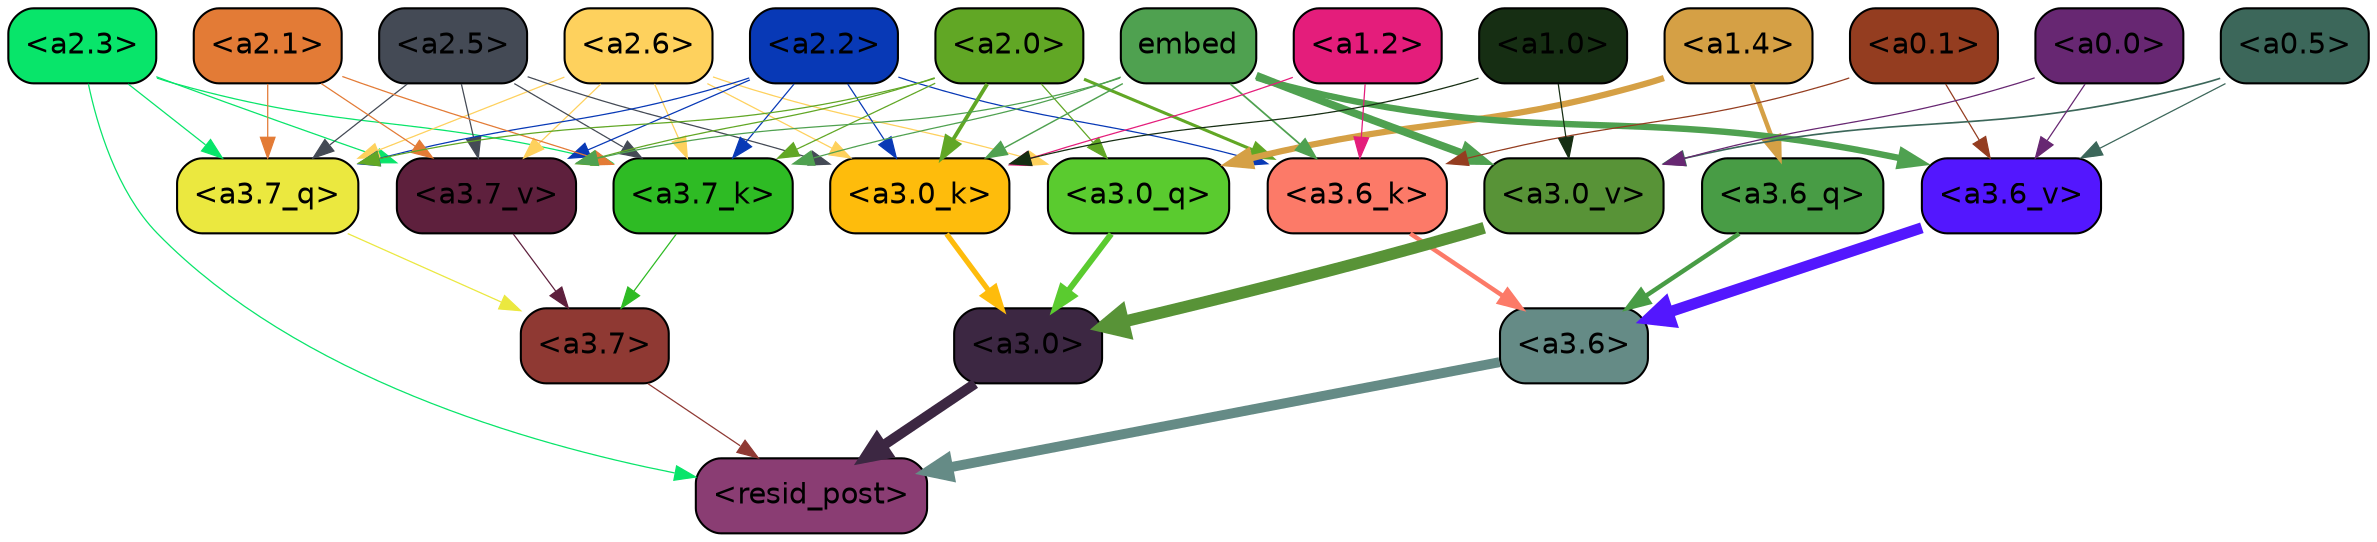 strict digraph "" {
	graph [bgcolor=transparent,
		layout=dot,
		overlap=false,
		splines=true
	];
	"<a3.7>"	[color=black,
		fillcolor="#8f3933",
		fontname=Helvetica,
		shape=box,
		style="filled, rounded"];
	"<resid_post>"	[color=black,
		fillcolor="#8a3d73",
		fontname=Helvetica,
		shape=box,
		style="filled, rounded"];
	"<a3.7>" -> "<resid_post>"	[color="#8f3933",
		penwidth=0.6];
	"<a3.6>"	[color=black,
		fillcolor="#658b86",
		fontname=Helvetica,
		shape=box,
		style="filled, rounded"];
	"<a3.6>" -> "<resid_post>"	[color="#658b86",
		penwidth=4.752790808677673];
	"<a3.0>"	[color=black,
		fillcolor="#3c2742",
		fontname=Helvetica,
		shape=box,
		style="filled, rounded"];
	"<a3.0>" -> "<resid_post>"	[color="#3c2742",
		penwidth=4.897669434547424];
	"<a2.3>"	[color=black,
		fillcolor="#08e56a",
		fontname=Helvetica,
		shape=box,
		style="filled, rounded"];
	"<a2.3>" -> "<resid_post>"	[color="#08e56a",
		penwidth=0.6];
	"<a3.7_q>"	[color=black,
		fillcolor="#ebe83f",
		fontname=Helvetica,
		shape=box,
		style="filled, rounded"];
	"<a2.3>" -> "<a3.7_q>"	[color="#08e56a",
		penwidth=0.6];
	"<a3.7_k>"	[color=black,
		fillcolor="#2ebb24",
		fontname=Helvetica,
		shape=box,
		style="filled, rounded"];
	"<a2.3>" -> "<a3.7_k>"	[color="#08e56a",
		penwidth=0.6];
	"<a3.7_v>"	[color=black,
		fillcolor="#5e203d",
		fontname=Helvetica,
		shape=box,
		style="filled, rounded"];
	"<a2.3>" -> "<a3.7_v>"	[color="#08e56a",
		penwidth=0.6];
	"<a3.7_q>" -> "<a3.7>"	[color="#ebe83f",
		penwidth=0.6];
	"<a3.6_q>"	[color=black,
		fillcolor="#489c45",
		fontname=Helvetica,
		shape=box,
		style="filled, rounded"];
	"<a3.6_q>" -> "<a3.6>"	[color="#489c45",
		penwidth=2.160832464694977];
	"<a3.0_q>"	[color=black,
		fillcolor="#5acb2f",
		fontname=Helvetica,
		shape=box,
		style="filled, rounded"];
	"<a3.0_q>" -> "<a3.0>"	[color="#5acb2f",
		penwidth=2.870753765106201];
	"<a3.7_k>" -> "<a3.7>"	[color="#2ebb24",
		penwidth=0.6];
	"<a3.6_k>"	[color=black,
		fillcolor="#fc7a68",
		fontname=Helvetica,
		shape=box,
		style="filled, rounded"];
	"<a3.6_k>" -> "<a3.6>"	[color="#fc7a68",
		penwidth=2.13908451795578];
	"<a3.0_k>"	[color=black,
		fillcolor="#febc0c",
		fontname=Helvetica,
		shape=box,
		style="filled, rounded"];
	"<a3.0_k>" -> "<a3.0>"	[color="#febc0c",
		penwidth=2.520303964614868];
	"<a3.7_v>" -> "<a3.7>"	[color="#5e203d",
		penwidth=0.6];
	"<a3.6_v>"	[color=black,
		fillcolor="#5317fe",
		fontname=Helvetica,
		shape=box,
		style="filled, rounded"];
	"<a3.6_v>" -> "<a3.6>"	[color="#5317fe",
		penwidth=5.297133803367615];
	"<a3.0_v>"	[color=black,
		fillcolor="#589337",
		fontname=Helvetica,
		shape=box,
		style="filled, rounded"];
	"<a3.0_v>" -> "<a3.0>"	[color="#589337",
		penwidth=5.680712580680847];
	"<a2.6>"	[color=black,
		fillcolor="#fed15d",
		fontname=Helvetica,
		shape=box,
		style="filled, rounded"];
	"<a2.6>" -> "<a3.7_q>"	[color="#fed15d",
		penwidth=0.6];
	"<a2.6>" -> "<a3.0_q>"	[color="#fed15d",
		penwidth=0.6];
	"<a2.6>" -> "<a3.7_k>"	[color="#fed15d",
		penwidth=0.6];
	"<a2.6>" -> "<a3.0_k>"	[color="#fed15d",
		penwidth=0.6];
	"<a2.6>" -> "<a3.7_v>"	[color="#fed15d",
		penwidth=0.6];
	"<a2.5>"	[color=black,
		fillcolor="#444a55",
		fontname=Helvetica,
		shape=box,
		style="filled, rounded"];
	"<a2.5>" -> "<a3.7_q>"	[color="#444a55",
		penwidth=0.6];
	"<a2.5>" -> "<a3.7_k>"	[color="#444a55",
		penwidth=0.6];
	"<a2.5>" -> "<a3.0_k>"	[color="#444a55",
		penwidth=0.6];
	"<a2.5>" -> "<a3.7_v>"	[color="#444a55",
		penwidth=0.6];
	"<a2.2>"	[color=black,
		fillcolor="#0839b6",
		fontname=Helvetica,
		shape=box,
		style="filled, rounded"];
	"<a2.2>" -> "<a3.7_q>"	[color="#0839b6",
		penwidth=0.6];
	"<a2.2>" -> "<a3.7_k>"	[color="#0839b6",
		penwidth=0.6];
	"<a2.2>" -> "<a3.6_k>"	[color="#0839b6",
		penwidth=0.6];
	"<a2.2>" -> "<a3.0_k>"	[color="#0839b6",
		penwidth=0.6];
	"<a2.2>" -> "<a3.7_v>"	[color="#0839b6",
		penwidth=0.6];
	"<a2.1>"	[color=black,
		fillcolor="#e37b36",
		fontname=Helvetica,
		shape=box,
		style="filled, rounded"];
	"<a2.1>" -> "<a3.7_q>"	[color="#e37b36",
		penwidth=0.6];
	"<a2.1>" -> "<a3.7_k>"	[color="#e37b36",
		penwidth=0.6];
	"<a2.1>" -> "<a3.7_v>"	[color="#e37b36",
		penwidth=0.6];
	"<a2.0>"	[color=black,
		fillcolor="#61a725",
		fontname=Helvetica,
		shape=box,
		style="filled, rounded"];
	"<a2.0>" -> "<a3.7_q>"	[color="#61a725",
		penwidth=0.6];
	"<a2.0>" -> "<a3.0_q>"	[color="#61a725",
		penwidth=0.6];
	"<a2.0>" -> "<a3.7_k>"	[color="#61a725",
		penwidth=0.6];
	"<a2.0>" -> "<a3.6_k>"	[color="#61a725",
		penwidth=1.4811622872948647];
	"<a2.0>" -> "<a3.0_k>"	[color="#61a725",
		penwidth=1.8632715698331594];
	"<a2.0>" -> "<a3.7_v>"	[color="#61a725",
		penwidth=0.6];
	"<a1.4>"	[color=black,
		fillcolor="#d5a045",
		fontname=Helvetica,
		shape=box,
		style="filled, rounded"];
	"<a1.4>" -> "<a3.6_q>"	[color="#d5a045",
		penwidth=2.1468575447797775];
	"<a1.4>" -> "<a3.0_q>"	[color="#d5a045",
		penwidth=3.0006065368652344];
	embed	[color=black,
		fillcolor="#4fa150",
		fontname=Helvetica,
		shape=box,
		style="filled, rounded"];
	embed -> "<a3.7_k>"	[color="#4fa150",
		penwidth=0.6];
	embed -> "<a3.6_k>"	[color="#4fa150",
		penwidth=0.8410270567983389];
	embed -> "<a3.0_k>"	[color="#4fa150",
		penwidth=0.691851794719696];
	embed -> "<a3.7_v>"	[color="#4fa150",
		penwidth=0.6];
	embed -> "<a3.6_v>"	[color="#4fa150",
		penwidth=3.0758190751075745];
	embed -> "<a3.0_v>"	[color="#4fa150",
		penwidth=3.6927278637886047];
	"<a1.2>"	[color=black,
		fillcolor="#e41d7b",
		fontname=Helvetica,
		shape=box,
		style="filled, rounded"];
	"<a1.2>" -> "<a3.6_k>"	[color="#e41d7b",
		penwidth=0.6];
	"<a1.2>" -> "<a3.0_k>"	[color="#e41d7b",
		penwidth=0.6];
	"<a0.1>"	[color=black,
		fillcolor="#943d20",
		fontname=Helvetica,
		shape=box,
		style="filled, rounded"];
	"<a0.1>" -> "<a3.6_k>"	[color="#943d20",
		penwidth=0.6];
	"<a0.1>" -> "<a3.6_v>"	[color="#943d20",
		penwidth=0.6];
	"<a1.0>"	[color=black,
		fillcolor="#162e13",
		fontname=Helvetica,
		shape=box,
		style="filled, rounded"];
	"<a1.0>" -> "<a3.0_k>"	[color="#162e13",
		penwidth=0.6];
	"<a1.0>" -> "<a3.0_v>"	[color="#162e13",
		penwidth=0.6];
	"<a0.5>"	[color=black,
		fillcolor="#3c675a",
		fontname=Helvetica,
		shape=box,
		style="filled, rounded"];
	"<a0.5>" -> "<a3.6_v>"	[color="#3c675a",
		penwidth=0.6];
	"<a0.5>" -> "<a3.0_v>"	[color="#3c675a",
		penwidth=0.8028683364391327];
	"<a0.0>"	[color=black,
		fillcolor="#672772",
		fontname=Helvetica,
		shape=box,
		style="filled, rounded"];
	"<a0.0>" -> "<a3.6_v>"	[color="#672772",
		penwidth=0.6];
	"<a0.0>" -> "<a3.0_v>"	[color="#672772",
		penwidth=0.6];
}
